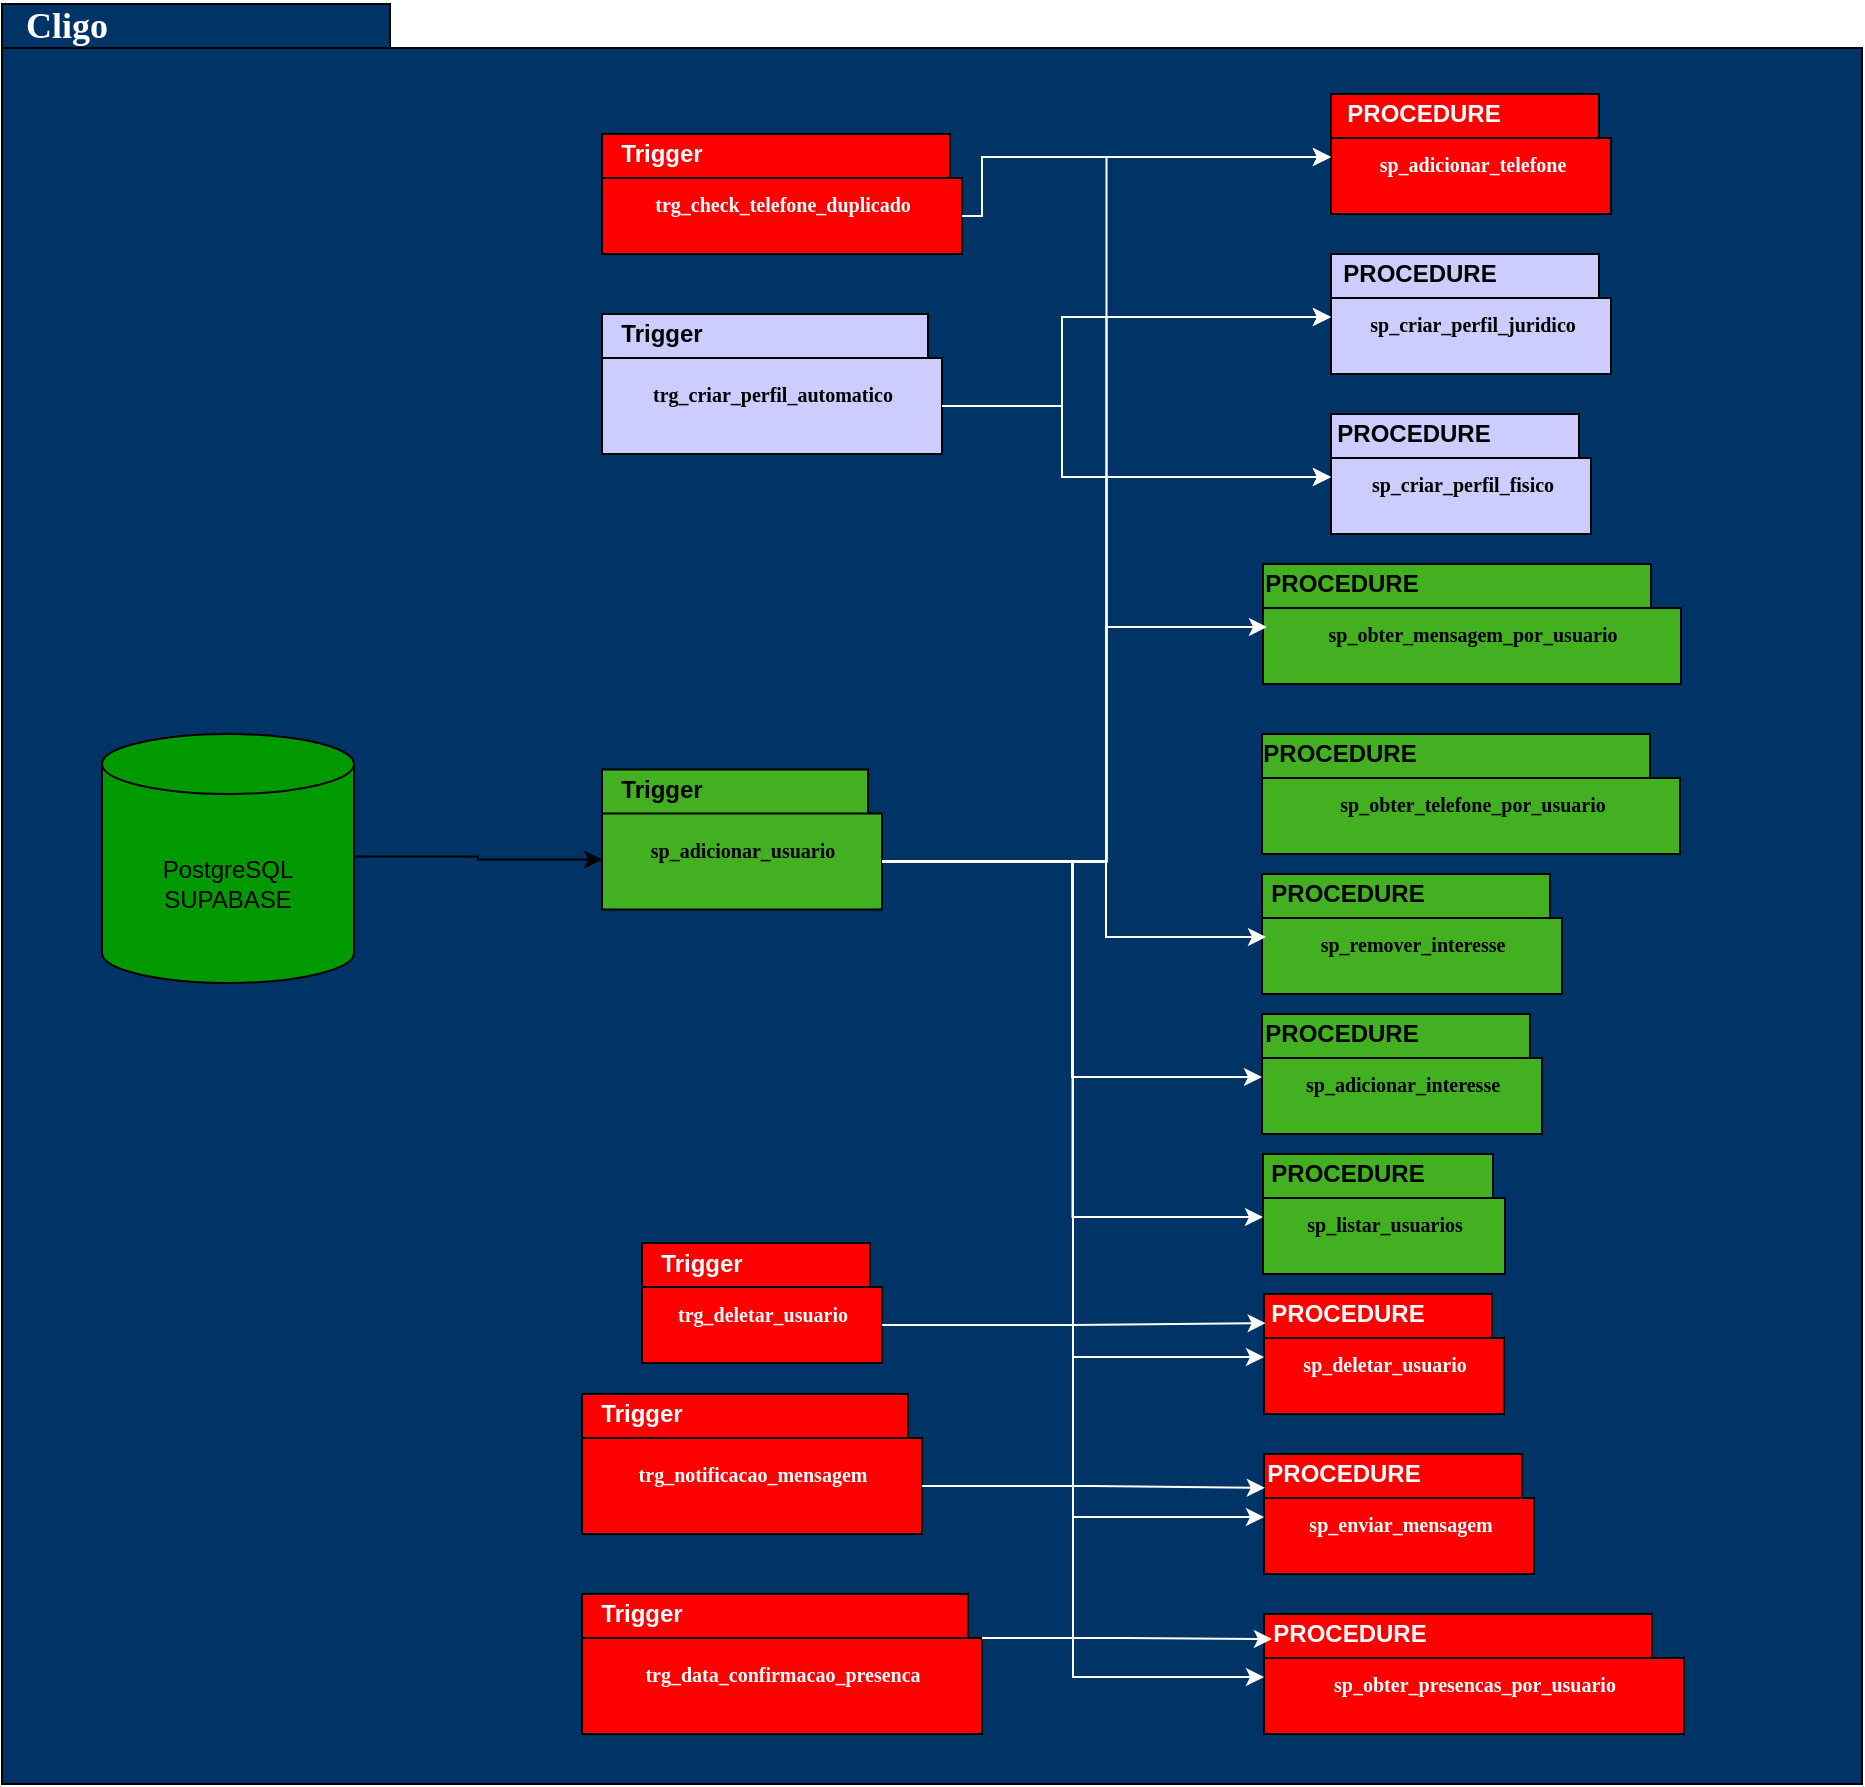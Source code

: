 <mxfile version="24.8.3">
  <diagram name="Page-1" id="b5b7bab2-c9e2-2cf4-8b2a-24fd1a2a6d21">
    <mxGraphModel dx="2938" dy="1085" grid="1" gridSize="10" guides="1" tooltips="1" connect="1" arrows="1" fold="1" page="1" pageScale="1" pageWidth="827" pageHeight="1169" background="none" math="0" shadow="0">
      <root>
        <mxCell id="0" />
        <mxCell id="1" parent="0" />
        <UserObject label="" link="&#xa;&lt;table style=&quot;box-sizing: border-box; border-width: 0px; border-style: solid; border-color: inherit; --tw-border-spacing-x: 0; --tw-border-spacing-y: 0; --tw-translate-x: 0; --tw-translate-y: 0; --tw-rotate: 0; --tw-skew-x: 0; --tw-skew-y: 0; --tw-scale-x: 1; --tw-scale-y: 1; --tw-pan-x: ; --tw-pan-y: ; --tw-pinch-zoom: ; --tw-scroll-snap-strictness: proximity; --tw-gradient-from-position: ; --tw-gradient-via-position: ; --tw-gradient-to-position: ; --tw-ordinal: ; --tw-slashed-zero: ; --tw-numeric-figure: ; --tw-numeric-spacing: ; --tw-numeric-fraction: ; --tw-ring-inset: ; --tw-ring-offset-width: 0px; --tw-ring-offset-color: #fff; --tw-ring-color: rgba(147,197,253,.5); --tw-ring-offset-shadow: 0 0 #0000; --tw-ring-shadow: 0 0 #0000; --tw-shadow: 0 0 #0000; --tw-shadow-colored: 0 0 #0000; --tw-blur: ; --tw-brightness: ; --tw-contrast: ; --tw-grayscale: ; --tw-hue-rotate: ; --tw-invert: ; --tw-saturate: ; --tw-sepia: ; --tw-drop-shadow: ; --tw-backdrop-blur: ; --tw-backdrop-brightness: ; --tw-backdrop-contrast: ; --tw-backdrop-grayscale: ; --tw-backdrop-hue-rotate: ; --tw-backdrop-invert: ; --tw-backdrop-opacity: ; --tw-backdrop-saturate: ; --tw-backdrop-sepia: ; text-indent: 0px; border-collapse: separate; display: table; table-layout: fixed; overflow-x: auto; width: 838px; border-spacing: 0px; color: rgb(23, 23, 23); font-family: Circular, custom-font, &amp;quot;Helvetica Neue&amp;quot;, Helvetica, Arial, sans-serif; font-size: medium; font-style: normal; font-variant-ligatures: normal; font-variant-caps: normal; font-weight: 400; letter-spacing: normal; orphans: 2; text-align: start; text-transform: none; widows: 2; word-spacing: 0px; -webkit-text-stroke-width: 0px; white-space: normal; background-color: rgb(248, 248, 248); text-decoration-thickness: initial; text-decoration-style: initial; text-decoration-color: initial;&quot; class=&quot;table table-fixed overflow-x-auto&quot;&gt;&lt;tbody style=&quot;box-sizing: border-box; border-width: 0px; border-style: solid; border-color: hsl(var(--border-default)/1); --tw-border-spacing-x: 0; --tw-border-spacing-y: 0; --tw-translate-x: 0; --tw-translate-y: 0; --tw-rotate: 0; --tw-skew-x: 0; --tw-skew-y: 0; --tw-scale-x: 1; --tw-scale-y: 1; --tw-pan-x: ; --tw-pan-y: ; --tw-pinch-zoom: ; --tw-scroll-snap-strictness: proximity; --tw-gradient-from-position: ; --tw-gradient-via-position: ; --tw-gradient-to-position: ; --tw-ordinal: ; --tw-slashed-zero: ; --tw-numeric-figure: ; --tw-numeric-spacing: ; --tw-numeric-fraction: ; --tw-ring-inset: ; --tw-ring-offset-width: 0px; --tw-ring-offset-color: #fff; --tw-ring-color: rgba(147,197,253,.5); --tw-ring-offset-shadow: 0 0 #0000; --tw-ring-shadow: 0 0 #0000; --tw-shadow: 0 0 #0000; --tw-shadow-colored: 0 0 #0000; --tw-blur: ; --tw-brightness: ; --tw-contrast: ; --tw-grayscale: ; --tw-hue-rotate: ; --tw-invert: ; --tw-saturate: ; --tw-sepia: ; --tw-drop-shadow: ; --tw-backdrop-blur: ; --tw-backdrop-brightness: ; --tw-backdrop-contrast: ; --tw-backdrop-grayscale: ; --tw-backdrop-hue-rotate: ; --tw-backdrop-invert: ; --tw-backdrop-opacity: ; --tw-backdrop-saturate: ; --tw-backdrop-sepia: ;&quot;&gt;&lt;tr style=&quot;box-sizing: border-box; border-width: 0px; border-style: solid; border-color: hsl(var(--border-default)/1); --tw-border-spacing-x: 0; --tw-border-spacing-y: 0; --tw-translate-x: 0; --tw-translate-y: 0; --tw-rotate: 0; --tw-skew-x: 0; --tw-skew-y: 0; --tw-scale-x: 1; --tw-scale-y: 1; --tw-pan-x: ; --tw-pan-y: ; --tw-pinch-zoom: ; --tw-scroll-snap-strictness: proximity; --tw-gradient-from-position: ; --tw-gradient-via-position: ; --tw-gradient-to-position: ; --tw-ordinal: ; --tw-slashed-zero: ; --tw-numeric-figure: ; --tw-numeric-spacing: ; --tw-numeric-fraction: ; --tw-ring-inset: ; --tw-ring-offset-width: 0px; --tw-ring-offset-color: #fff; --tw-ring-color: rgba(147,197,253,.5); --tw-ring-offset-shadow: 0 0 #0000; --tw-ring-shadow: 0 0 #0000; --tw-shadow: 0 0 #0000; --tw-shadow-colored: 0 0 #0000; --tw-blur: ; --tw-brightness: ; --tw-contrast: ; --tw-grayscale: ; --tw-hue-rotate: ; --tw-invert: ; --tw-saturate: ; --tw-sepia: ; --tw-drop-shadow: ; --tw-backdrop-blur: ; --tw-backdrop-brightness: ; --tw-backdrop-contrast: ; --tw-backdrop-grayscale: ; --tw-backdrop-hue-rotate: ; --tw-backdrop-invert: ; --tw-backdrop-opacity: ; --tw-backdrop-saturate: ; --tw-backdrop-sepia: ; --tw-bg-opacity: 1; background-color: hsl(var(--background-surface-100)/var(--tw-bg-opacity));&quot; data-sentry-source-file=&quot;Table.tsx&quot; data-sentry-component=&quot;Tr&quot; class=&quot;&quot;&gt;&lt;td style=&quot;box-sizing: border-box; border-width: 0px 0px 1px 1px; border-style: solid; border-color: hsl(var(--border-default)/var(--tw-border-opacity)); --tw-border-spacing-x: 0; --tw-border-spacing-y: 0; --tw-translate-x: 0; --tw-translate-y: 0; --tw-rotate: 0; --tw-skew-x: 0; --tw-skew-y: 0; --tw-scale-x: 1; --tw-scale-y: 1; --tw-pan-x: ; --tw-pan-y: ; --tw-pinch-zoom: ; --tw-scroll-snap-strictness: proximity; --tw-gradient-from-position: ; --tw-gradient-via-position: ; --tw-gradient-to-position: ; --tw-ordinal: ; --tw-slashed-zero: ; --tw-numeric-figure: ; --tw-numeric-spacing: ; --tw-numeric-fraction: ; --tw-ring-inset: ; --tw-ring-offset-width: 0px; --tw-ring-offset-color: #fff; --tw-ring-color: rgba(147,197,253,.5); --tw-ring-offset-shadow: 0 0 #0000; --tw-ring-shadow: 0 0 #0000; --tw-shadow: 0 0 #0000; --tw-shadow-colored: 0 0 #0000; --tw-blur: ; --tw-brightness: ; --tw-contrast: ; --tw-grayscale: ; --tw-hue-rotate: ; --tw-invert: ; --tw-saturate: ; --tw-sepia: ; --tw-drop-shadow: ; --tw-backdrop-blur: ; --tw-backdrop-brightness: ; --tw-backdrop-contrast: ; --tw-backdrop-grayscale: ; --tw-backdrop-hue-rotate: ; --tw-backdrop-invert: ; --tw-backdrop-opacity: ; --tw-backdrop-saturate: ; --tw-backdrop-sepia: ; overflow: hidden; white-space: nowrap; text-overflow: ellipsis; --tw-border-opacity: 1; padding: 0.75rem 1rem 0.75rem 1.5rem; font-size: 0.875rem; line-height: 1.25rem; color: var(--colors-gray11);&quot; data-sentry-source-file=&quot;Table.tsx&quot; data-sentry-component=&quot;Td&quot; class=&quot;truncate&quot;&gt;&lt;p style=&quot;box-sizing: border-box; border-width: 0px; border-style: solid; border-color: hsl(var(--border-default)/1); --tw-border-spacing-x: 0; --tw-border-spacing-y: 0; --tw-translate-x: 0; --tw-translate-y: 0; --tw-rotate: 0; --tw-skew-x: 0; --tw-skew-y: 0; --tw-scale-x: 1; --tw-scale-y: 1; --tw-pan-x: ; --tw-pan-y: ; --tw-pinch-zoom: ; --tw-scroll-snap-strictness: proximity; --tw-gradient-from-position: ; --tw-gradient-via-position: ; --tw-gradient-to-position: ; --tw-ordinal: ; --tw-slashed-zero: ; --tw-numeric-figure: ; --tw-numeric-spacing: ; --tw-numeric-fraction: ; --tw-ring-inset: ; --tw-ring-offset-width: 0px; --tw-ring-offset-color: #fff; --tw-ring-color: rgba(147,197,253,.5); --tw-ring-offset-shadow: 0 0 #0000; --tw-ring-shadow: 0 0 #0000; --tw-shadow: 0 0 #0000; --tw-shadow-colored: 0 0 #0000; --tw-blur: ; --tw-brightness: ; --tw-contrast: ; --tw-grayscale: ; --tw-hue-rotate: ; --tw-invert: ; --tw-saturate: ; --tw-sepia: ; --tw-drop-shadow: ; --tw-backdrop-blur: ; --tw-backdrop-brightness: ; --tw-backdrop-contrast: ; --tw-backdrop-grayscale: ; --tw-backdrop-hue-rotate: ; --tw-backdrop-invert: ; --tw-backdrop-opacity: ; --tw-backdrop-saturate: ; --tw-backdrop-sepia: ; margin: 0px;&quot; title=&quot;sp_obter_mensagens_por_usuario&quot;&gt;sp_obter_mensagens_por_usuario&lt;/p&gt;&lt;/td&gt;&lt;td style=&quot;box-sizing: border-box; border-width: 0px 0px 1px; border-style: solid; border-color: hsl(var(--border-default)/var(--tw-border-opacity)); --tw-border-spacing-x: 0; --tw-border-spacing-y: 0; --tw-translate-x: 0; --tw-translate-y: 0; --tw-rotate: 0; --tw-skew-x: 0; --tw-skew-y: 0; --tw-scale-x: 1; --tw-scale-y: 1; --tw-pan-x: ; --tw-pan-y: ; --tw-pinch-zoom: ; --tw-scroll-snap-strictness: proximity; --tw-gradient-from-position: ; --tw-gradient-via-position: ; --tw-gradient-to-position: ; --tw-ordinal: ; --tw-slashed-zero: ; --tw-numeric-figure: ; --tw-numeric-spacing: ; --tw-numeric-fraction: ; --tw-ring-inset: ; --tw-ring-offset-width: 0px; --tw-ring-offset-color: #fff; --tw-ring-color: rgba(147,197,253,.5); --tw-ring-offset-shadow: 0 0 #0000; --tw-ring-shadow: 0 0 #0000; --tw-shadow: 0 0 #0000; --tw-shadow-colored: 0 0 #0000; --tw-blur: ; --tw-brightness: ; --tw-contrast: ; --tw-grayscale: ; --tw-hue-rotate: ; --tw-invert: ; --tw-saturate: ; --tw-sepia: ; --tw-drop-shadow: ; --tw-backdrop-blur: ; --tw-backdrop-brightness: ; --tw-backdrop-contrast: ; --tw-backdrop-grayscale: ; --tw-backdrop-hue-rotate: ; --tw-backdrop-invert: ; --tw-backdrop-opacity: ; --tw-backdrop-saturate: ; --tw-backdrop-sepia: ; display: table-cell; overflow: auto; --tw-border-opacity: 1; padding: 0.75rem 1rem; font-size: 0.875rem; line-height: 1.25rem; color: var(--colors-gray11);&quot; data-sentry-source-file=&quot;Table.tsx&quot; data-sentry-component=&quot;Td&quot; class=&quot;table-cell overflow-auto&quot;&gt;&lt;/td&gt;&lt;/tr&gt;&lt;/tbody&gt;&lt;/table&gt;&lt;br class=&quot;Apple-interchange-newline&quot;&gt;&#xa;&#xa;" id="ovKxOL7qd5Me1iG77r4D-13">
          <mxCell style="shape=folder;fontStyle=1;spacingTop=10;tabWidth=194;tabHeight=22;tabPosition=left;html=1;rounded=0;shadow=0;comic=0;labelBackgroundColor=none;strokeWidth=1;fillColor=#003366;fontFamily=Verdana;fontSize=10;align=center;" vertex="1" parent="1">
            <mxGeometry x="170" y="255" width="930" height="890" as="geometry" />
          </mxCell>
        </UserObject>
        <mxCell id="ovKxOL7qd5Me1iG77r4D-14" value="&lt;font style=&quot;font-size: 18px;&quot; color=&quot;#ffffff&quot;&gt;&lt;b&gt;Cligo&lt;/b&gt;&lt;/font&gt;" style="text;html=1;align=left;verticalAlign=top;spacingTop=-4;fontSize=10;fontFamily=Verdana" vertex="1" parent="1">
          <mxGeometry x="180" y="253" width="50" height="20" as="geometry" />
        </mxCell>
        <mxCell id="ovKxOL7qd5Me1iG77r4D-18" value="&lt;font color=&quot;#ffffff&quot;&gt;trg_check_telefone_duplicado&lt;/font&gt;" style="shape=folder;fontStyle=1;spacingTop=10;tabWidth=194;tabHeight=22;tabPosition=left;html=1;rounded=0;shadow=0;comic=0;labelBackgroundColor=none;strokeWidth=1;fillColor=#FF0000;fontFamily=Verdana;fontSize=10;align=center;" vertex="1" parent="1">
          <mxGeometry x="470" y="320" width="180" height="60" as="geometry" />
        </mxCell>
        <mxCell id="ovKxOL7qd5Me1iG77r4D-19" value="&lt;font color=&quot;#ffffff&quot;&gt;&lt;b&gt;Trigger&lt;/b&gt;&lt;/font&gt;" style="text;html=1;align=center;verticalAlign=middle;whiteSpace=wrap;rounded=0;" vertex="1" parent="1">
          <mxGeometry x="470" y="320" width="60" height="20" as="geometry" />
        </mxCell>
        <mxCell id="ovKxOL7qd5Me1iG77r4D-23" value="trg_criar_perfil_automatico" style="shape=folder;fontStyle=1;spacingTop=10;tabWidth=194;tabHeight=22;tabPosition=left;html=1;rounded=0;shadow=0;comic=0;labelBackgroundColor=none;strokeWidth=1;fillColor=#CCCCFF;fontFamily=Verdana;fontSize=10;align=center;" vertex="1" parent="1">
          <mxGeometry x="470" y="410" width="170" height="70" as="geometry" />
        </mxCell>
        <mxCell id="ovKxOL7qd5Me1iG77r4D-24" value="&lt;b style=&quot;&quot;&gt;Trigger&lt;/b&gt;" style="text;html=1;align=center;verticalAlign=middle;whiteSpace=wrap;rounded=0;" vertex="1" parent="1">
          <mxGeometry x="470" y="410" width="60" height="20" as="geometry" />
        </mxCell>
        <mxCell id="ovKxOL7qd5Me1iG77r4D-26" value="sp_adicionar_usuario" style="shape=folder;fontStyle=1;spacingTop=10;tabWidth=194;tabHeight=22;tabPosition=left;html=1;rounded=0;shadow=0;comic=0;labelBackgroundColor=none;strokeWidth=1;fillColor=#42B020;fontFamily=Verdana;fontSize=10;align=center;" vertex="1" parent="1">
          <mxGeometry x="470" y="637.75" width="140" height="70" as="geometry" />
        </mxCell>
        <mxCell id="ovKxOL7qd5Me1iG77r4D-27" value="&lt;b style=&quot;&quot;&gt;Trigger&lt;/b&gt;" style="text;html=1;align=center;verticalAlign=middle;whiteSpace=wrap;rounded=0;" vertex="1" parent="1">
          <mxGeometry x="470" y="637.75" width="60" height="20" as="geometry" />
        </mxCell>
        <mxCell id="ovKxOL7qd5Me1iG77r4D-28" value="&lt;font color=&quot;#ffffff&quot;&gt;trg_deletar_usuario&lt;/font&gt;" style="shape=folder;fontStyle=1;spacingTop=10;tabWidth=194;tabHeight=22;tabPosition=left;html=1;rounded=0;shadow=0;comic=0;labelBackgroundColor=none;strokeWidth=1;fillColor=#FF0000;fontFamily=Verdana;fontSize=10;align=center;" vertex="1" parent="1">
          <mxGeometry x="490" y="874.5" width="120" height="60" as="geometry" />
        </mxCell>
        <mxCell id="ovKxOL7qd5Me1iG77r4D-29" value="&lt;font color=&quot;#ffffff&quot;&gt;&lt;b&gt;Trigger&lt;/b&gt;&lt;/font&gt;" style="text;html=1;align=center;verticalAlign=middle;whiteSpace=wrap;rounded=0;" vertex="1" parent="1">
          <mxGeometry x="490" y="874.5" width="60" height="20" as="geometry" />
        </mxCell>
        <mxCell id="ovKxOL7qd5Me1iG77r4D-30" value="&lt;font color=&quot;#ffffff&quot;&gt;trg_notificacao_mensagem&lt;/font&gt;" style="shape=folder;fontStyle=1;spacingTop=10;tabWidth=194;tabHeight=22;tabPosition=left;html=1;rounded=0;shadow=0;comic=0;labelBackgroundColor=none;strokeWidth=1;fillColor=#FF0000;fontFamily=Verdana;fontSize=10;align=center;" vertex="1" parent="1">
          <mxGeometry x="460" y="950" width="170" height="70" as="geometry" />
        </mxCell>
        <mxCell id="ovKxOL7qd5Me1iG77r4D-31" value="&lt;font color=&quot;#ffffff&quot;&gt;&lt;b&gt;Trigger&lt;/b&gt;&lt;/font&gt;" style="text;html=1;align=center;verticalAlign=middle;whiteSpace=wrap;rounded=0;" vertex="1" parent="1">
          <mxGeometry x="460" y="950" width="60" height="20" as="geometry" />
        </mxCell>
        <mxCell id="ovKxOL7qd5Me1iG77r4D-33" value="&lt;font color=&quot;#ffffff&quot;&gt;trg_data_confirmacao_presenca&lt;/font&gt;" style="shape=folder;fontStyle=1;spacingTop=10;tabWidth=194;tabHeight=22;tabPosition=left;html=1;rounded=0;shadow=0;comic=0;labelBackgroundColor=none;strokeWidth=1;fillColor=#FF0000;fontFamily=Verdana;fontSize=10;align=center;" vertex="1" parent="1">
          <mxGeometry x="460" y="1050" width="200" height="70" as="geometry" />
        </mxCell>
        <mxCell id="ovKxOL7qd5Me1iG77r4D-34" value="&lt;font color=&quot;#ffffff&quot;&gt;&lt;b&gt;Trigger&lt;/b&gt;&lt;/font&gt;" style="text;html=1;align=center;verticalAlign=middle;whiteSpace=wrap;rounded=0;" vertex="1" parent="1">
          <mxGeometry x="460" y="1050" width="60" height="20" as="geometry" />
        </mxCell>
        <mxCell id="ovKxOL7qd5Me1iG77r4D-35" value="&lt;font color=&quot;#ffffff&quot;&gt;sp_adicionar_telefone&lt;/font&gt;" style="shape=folder;fontStyle=1;spacingTop=10;tabWidth=194;tabHeight=22;tabPosition=left;html=1;rounded=0;shadow=0;comic=0;labelBackgroundColor=none;strokeWidth=1;fillColor=#FF0000;fontFamily=Verdana;fontSize=10;align=center;" vertex="1" parent="1">
          <mxGeometry x="834.5" y="300" width="140" height="60" as="geometry" />
        </mxCell>
        <mxCell id="ovKxOL7qd5Me1iG77r4D-41" value="sp_criar_perfil_fisico" style="shape=folder;fontStyle=1;spacingTop=10;tabWidth=194;tabHeight=22;tabPosition=left;html=1;rounded=0;shadow=0;comic=0;labelBackgroundColor=none;strokeWidth=1;fillColor=#CCCCFF;fontFamily=Verdana;fontSize=10;align=center;" vertex="1" parent="1">
          <mxGeometry x="834.5" y="460" width="130" height="60" as="geometry" />
        </mxCell>
        <mxCell id="ovKxOL7qd5Me1iG77r4D-43" value="sp_criar_perfil_juridico" style="shape=folder;fontStyle=1;spacingTop=10;tabWidth=194;tabHeight=22;tabPosition=left;html=1;rounded=0;shadow=0;comic=0;labelBackgroundColor=none;strokeWidth=1;fillColor=#CCCCFF;fontFamily=Verdana;fontSize=10;align=center;" vertex="1" parent="1">
          <mxGeometry x="834.5" y="380" width="140" height="60" as="geometry" />
        </mxCell>
        <mxCell id="ovKxOL7qd5Me1iG77r4D-45" value="sp_adicionar_interesse" style="shape=folder;fontStyle=1;spacingTop=10;tabWidth=194;tabHeight=22;tabPosition=left;html=1;rounded=0;shadow=0;comic=0;labelBackgroundColor=none;strokeWidth=1;fillColor=#42B020;fontFamily=Verdana;fontSize=10;align=center;" vertex="1" parent="1">
          <mxGeometry x="800" y="760" width="140" height="60" as="geometry" />
        </mxCell>
        <mxCell id="ovKxOL7qd5Me1iG77r4D-46" value="&lt;b style=&quot;&quot;&gt;PROCEDURE&lt;/b&gt;" style="text;html=1;align=center;verticalAlign=middle;whiteSpace=wrap;rounded=0;" vertex="1" parent="1">
          <mxGeometry x="810" y="760" width="60" height="20" as="geometry" />
        </mxCell>
        <mxCell id="ovKxOL7qd5Me1iG77r4D-47" value="&lt;span style=&quot;color: rgb(255, 255, 255);&quot;&gt;sp_deletar_usuario&lt;/span&gt;" style="shape=folder;fontStyle=1;spacingTop=10;tabWidth=194;tabHeight=22;tabPosition=left;html=1;rounded=0;shadow=0;comic=0;labelBackgroundColor=none;strokeWidth=1;fillColor=#FF0000;fontFamily=Verdana;fontSize=10;align=center;" vertex="1" parent="1">
          <mxGeometry x="801" y="900" width="120" height="60" as="geometry" />
        </mxCell>
        <mxCell id="ovKxOL7qd5Me1iG77r4D-49" value="&lt;span style=&quot;color: rgb(255, 255, 255);&quot;&gt;sp_enviar_mensagem&lt;/span&gt;" style="shape=folder;fontStyle=1;spacingTop=10;tabWidth=194;tabHeight=22;tabPosition=left;html=1;rounded=0;shadow=0;comic=0;labelBackgroundColor=none;strokeWidth=1;fillColor=#FF0000;fontFamily=Verdana;fontSize=10;align=center;" vertex="1" parent="1">
          <mxGeometry x="801" y="980" width="135" height="60" as="geometry" />
        </mxCell>
        <mxCell id="ovKxOL7qd5Me1iG77r4D-51" value="sp_listar_usuarios" style="shape=folder;fontStyle=1;spacingTop=10;tabWidth=194;tabHeight=22;tabPosition=left;html=1;rounded=0;shadow=0;comic=0;labelBackgroundColor=none;strokeWidth=1;fillColor=#42B020;fontFamily=Verdana;fontSize=10;align=center;" vertex="1" parent="1">
          <mxGeometry x="800.5" y="830" width="121" height="60" as="geometry" />
        </mxCell>
        <mxCell id="ovKxOL7qd5Me1iG77r4D-53" value="sp_obter_mensagem_por_usuario" style="shape=folder;fontStyle=1;spacingTop=10;tabWidth=194;tabHeight=22;tabPosition=left;html=1;rounded=0;shadow=0;comic=0;labelBackgroundColor=none;strokeWidth=1;fillColor=#42B020;fontFamily=Verdana;fontSize=10;align=center;" vertex="1" parent="1">
          <mxGeometry x="800.5" y="535" width="209" height="60" as="geometry" />
        </mxCell>
        <mxCell id="ovKxOL7qd5Me1iG77r4D-55" value="&lt;span style=&quot;color: rgb(255, 255, 255);&quot;&gt;sp_obter_presencas_por_usuario&lt;/span&gt;" style="shape=folder;fontStyle=1;spacingTop=10;tabWidth=194;tabHeight=22;tabPosition=left;html=1;rounded=0;shadow=0;comic=0;labelBackgroundColor=none;strokeWidth=1;fillColor=#FF0000;fontFamily=Verdana;fontSize=10;align=center;" vertex="1" parent="1">
          <mxGeometry x="801" y="1060" width="210" height="60" as="geometry" />
        </mxCell>
        <mxCell id="ovKxOL7qd5Me1iG77r4D-57" value="&lt;b style=&quot;&quot;&gt;&lt;font color=&quot;#ffffff&quot;&gt;PROCEDURE&lt;/font&gt;&lt;/b&gt;" style="text;html=1;align=center;verticalAlign=middle;whiteSpace=wrap;rounded=0;" vertex="1" parent="1">
          <mxGeometry x="851" y="300" width="60" height="20" as="geometry" />
        </mxCell>
        <mxCell id="ovKxOL7qd5Me1iG77r4D-60" value="&lt;b style=&quot;&quot;&gt;PROCEDURE&lt;/b&gt;" style="text;html=1;align=center;verticalAlign=middle;whiteSpace=wrap;rounded=0;" vertex="1" parent="1">
          <mxGeometry x="845.5" y="460" width="60" height="20" as="geometry" />
        </mxCell>
        <mxCell id="ovKxOL7qd5Me1iG77r4D-61" value="&lt;b style=&quot;&quot;&gt;PROCEDURE&lt;/b&gt;" style="text;html=1;align=center;verticalAlign=middle;whiteSpace=wrap;rounded=0;" vertex="1" parent="1">
          <mxGeometry x="848.5" y="380" width="60" height="20" as="geometry" />
        </mxCell>
        <mxCell id="ovKxOL7qd5Me1iG77r4D-63" value="&lt;font color=&quot;#ffffff&quot;&gt;&lt;b&gt;PROCEDURE&lt;/b&gt;&lt;/font&gt;" style="text;html=1;align=center;verticalAlign=middle;whiteSpace=wrap;rounded=0;" vertex="1" parent="1">
          <mxGeometry x="813" y="900" width="60" height="20" as="geometry" />
        </mxCell>
        <mxCell id="ovKxOL7qd5Me1iG77r4D-64" value="&lt;font color=&quot;#ffffff&quot;&gt;&lt;b&gt;PROCEDURE&lt;/b&gt;&lt;/font&gt;" style="text;html=1;align=center;verticalAlign=middle;whiteSpace=wrap;rounded=0;" vertex="1" parent="1">
          <mxGeometry x="811" y="980" width="60" height="20" as="geometry" />
        </mxCell>
        <mxCell id="ovKxOL7qd5Me1iG77r4D-65" value="&lt;b style=&quot;&quot;&gt;PROCEDURE&lt;/b&gt;" style="text;html=1;align=center;verticalAlign=middle;whiteSpace=wrap;rounded=0;" vertex="1" parent="1">
          <mxGeometry x="812.5" y="830" width="60" height="20" as="geometry" />
        </mxCell>
        <mxCell id="ovKxOL7qd5Me1iG77r4D-66" value="&lt;b style=&quot;&quot;&gt;PROCEDURE&lt;/b&gt;" style="text;html=1;align=center;verticalAlign=middle;whiteSpace=wrap;rounded=0;" vertex="1" parent="1">
          <mxGeometry x="809.5" y="535" width="60" height="20" as="geometry" />
        </mxCell>
        <mxCell id="ovKxOL7qd5Me1iG77r4D-67" value="&lt;font color=&quot;#ffffff&quot;&gt;&lt;b&gt;PROCEDURE&lt;/b&gt;&lt;/font&gt;" style="text;html=1;align=center;verticalAlign=middle;whiteSpace=wrap;rounded=0;" vertex="1" parent="1">
          <mxGeometry x="814" y="1060" width="60" height="20" as="geometry" />
        </mxCell>
        <mxCell id="ovKxOL7qd5Me1iG77r4D-72" value="sp_remover_interesse" style="shape=folder;fontStyle=1;spacingTop=10;tabWidth=194;tabHeight=22;tabPosition=left;html=1;rounded=0;shadow=0;comic=0;labelBackgroundColor=none;strokeWidth=1;fillColor=#42B020;fontFamily=Verdana;fontSize=10;align=center;" vertex="1" parent="1">
          <mxGeometry x="800" y="690" width="150" height="60" as="geometry" />
        </mxCell>
        <mxCell id="ovKxOL7qd5Me1iG77r4D-73" value="&lt;b style=&quot;&quot;&gt;PROCEDURE&lt;/b&gt;" style="text;html=1;align=center;verticalAlign=middle;whiteSpace=wrap;rounded=0;" vertex="1" parent="1">
          <mxGeometry x="813" y="690" width="60" height="20" as="geometry" />
        </mxCell>
        <mxCell id="ovKxOL7qd5Me1iG77r4D-76" value="sp_obter_telefone_por_usuario" style="shape=folder;fontStyle=1;spacingTop=10;tabWidth=194;tabHeight=22;tabPosition=left;html=1;rounded=0;shadow=0;comic=0;labelBackgroundColor=none;strokeWidth=1;fillColor=#42B020;fontFamily=Verdana;fontSize=10;align=center;" vertex="1" parent="1">
          <mxGeometry x="800" y="620" width="209" height="60" as="geometry" />
        </mxCell>
        <mxCell id="ovKxOL7qd5Me1iG77r4D-77" value="&lt;b style=&quot;&quot;&gt;PROCEDURE&lt;/b&gt;" style="text;html=1;align=center;verticalAlign=middle;whiteSpace=wrap;rounded=0;" vertex="1" parent="1">
          <mxGeometry x="809" y="620" width="60" height="20" as="geometry" />
        </mxCell>
        <mxCell id="ovKxOL7qd5Me1iG77r4D-80" style="edgeStyle=orthogonalEdgeStyle;rounded=0;orthogonalLoop=1;jettySize=auto;html=1;exitX=0;exitY=0;exitDx=140;exitDy=46;exitPerimeter=0;entryX=0;entryY=0;entryDx=0;entryDy=31.5;entryPerimeter=0;fillColor=#FFFFFF;strokeColor=#FFFFFF;" edge="1" parent="1">
          <mxGeometry relative="1" as="geometry">
            <mxPoint x="612.0" y="683.75" as="sourcePoint" />
            <mxPoint x="802.0" y="721.5" as="targetPoint" />
            <Array as="points">
              <mxPoint x="722" y="684" />
              <mxPoint x="722" y="721" />
            </Array>
          </mxGeometry>
        </mxCell>
        <mxCell id="ovKxOL7qd5Me1iG77r4D-82" style="edgeStyle=orthogonalEdgeStyle;rounded=0;orthogonalLoop=1;jettySize=auto;html=1;exitX=0;exitY=0;exitDx=140;exitDy=46;exitPerimeter=0;entryX=0;entryY=0;entryDx=0;entryDy=31.5;entryPerimeter=0;strokeColor=#FFFFFF;" edge="1" parent="1" source="ovKxOL7qd5Me1iG77r4D-26" target="ovKxOL7qd5Me1iG77r4D-35">
          <mxGeometry relative="1" as="geometry" />
        </mxCell>
        <mxCell id="ovKxOL7qd5Me1iG77r4D-83" style="edgeStyle=orthogonalEdgeStyle;rounded=0;orthogonalLoop=1;jettySize=auto;html=1;exitX=0;exitY=0;exitDx=140;exitDy=46;exitPerimeter=0;entryX=0;entryY=0;entryDx=0;entryDy=31.5;entryPerimeter=0;strokeColor=#FFFFFF;" edge="1" parent="1" source="ovKxOL7qd5Me1iG77r4D-26" target="ovKxOL7qd5Me1iG77r4D-43">
          <mxGeometry relative="1" as="geometry" />
        </mxCell>
        <mxCell id="ovKxOL7qd5Me1iG77r4D-85" style="edgeStyle=orthogonalEdgeStyle;rounded=0;orthogonalLoop=1;jettySize=auto;html=1;exitX=0;exitY=0;exitDx=140;exitDy=46;exitPerimeter=0;entryX=0;entryY=0;entryDx=0;entryDy=31.5;entryPerimeter=0;strokeColor=#FFFFFF;" edge="1" parent="1" source="ovKxOL7qd5Me1iG77r4D-26" target="ovKxOL7qd5Me1iG77r4D-41">
          <mxGeometry relative="1" as="geometry" />
        </mxCell>
        <mxCell id="ovKxOL7qd5Me1iG77r4D-86" style="edgeStyle=orthogonalEdgeStyle;rounded=0;orthogonalLoop=1;jettySize=auto;html=1;exitX=0;exitY=0;exitDx=140;exitDy=46;exitPerimeter=0;entryX=0;entryY=0;entryDx=0;entryDy=31.5;entryPerimeter=0;fillColor=#FFFFFF;strokeColor=#FFFFFF;" edge="1" parent="1">
          <mxGeometry relative="1" as="geometry">
            <mxPoint x="612" y="683.75" as="sourcePoint" />
            <mxPoint x="802.5" y="566.5" as="targetPoint" />
            <Array as="points">
              <mxPoint x="722" y="684" />
              <mxPoint x="722" y="567" />
            </Array>
          </mxGeometry>
        </mxCell>
        <mxCell id="ovKxOL7qd5Me1iG77r4D-87" style="edgeStyle=orthogonalEdgeStyle;rounded=0;orthogonalLoop=1;jettySize=auto;html=1;exitX=0;exitY=0;exitDx=140;exitDy=46;exitPerimeter=0;entryX=0;entryY=0;entryDx=0;entryDy=31.5;entryPerimeter=0;fillColor=#FFFFFF;strokeColor=#FFFFFF;" edge="1" parent="1" source="ovKxOL7qd5Me1iG77r4D-26" target="ovKxOL7qd5Me1iG77r4D-45">
          <mxGeometry relative="1" as="geometry" />
        </mxCell>
        <mxCell id="ovKxOL7qd5Me1iG77r4D-88" style="edgeStyle=orthogonalEdgeStyle;rounded=0;orthogonalLoop=1;jettySize=auto;html=1;exitX=0;exitY=0;exitDx=140;exitDy=46;exitPerimeter=0;entryX=0;entryY=0;entryDx=0;entryDy=31.5;entryPerimeter=0;fillColor=#FFFFFF;strokeColor=#FFFFFF;" edge="1" parent="1" source="ovKxOL7qd5Me1iG77r4D-26" target="ovKxOL7qd5Me1iG77r4D-51">
          <mxGeometry relative="1" as="geometry" />
        </mxCell>
        <mxCell id="ovKxOL7qd5Me1iG77r4D-89" style="edgeStyle=orthogonalEdgeStyle;rounded=0;orthogonalLoop=1;jettySize=auto;html=1;exitX=0;exitY=0;exitDx=140;exitDy=46;exitPerimeter=0;entryX=0;entryY=0;entryDx=0;entryDy=31.5;entryPerimeter=0;fillColor=#FFFFFF;strokeColor=#FFFFFF;" edge="1" parent="1" source="ovKxOL7qd5Me1iG77r4D-26" target="ovKxOL7qd5Me1iG77r4D-47">
          <mxGeometry relative="1" as="geometry" />
        </mxCell>
        <mxCell id="ovKxOL7qd5Me1iG77r4D-90" style="edgeStyle=orthogonalEdgeStyle;rounded=0;orthogonalLoop=1;jettySize=auto;html=1;exitX=0;exitY=0;exitDx=140;exitDy=46;exitPerimeter=0;entryX=0;entryY=0;entryDx=0;entryDy=31.5;entryPerimeter=0;fillColor=#FFFFFF;strokeColor=#FFFFFF;" edge="1" parent="1" source="ovKxOL7qd5Me1iG77r4D-26" target="ovKxOL7qd5Me1iG77r4D-49">
          <mxGeometry relative="1" as="geometry" />
        </mxCell>
        <mxCell id="ovKxOL7qd5Me1iG77r4D-91" style="edgeStyle=orthogonalEdgeStyle;rounded=0;orthogonalLoop=1;jettySize=auto;html=1;exitX=0;exitY=0;exitDx=140;exitDy=46;exitPerimeter=0;entryX=0;entryY=0;entryDx=0;entryDy=31.5;entryPerimeter=0;fillColor=#FFFFFF;strokeColor=#FFFFFF;" edge="1" parent="1" source="ovKxOL7qd5Me1iG77r4D-26" target="ovKxOL7qd5Me1iG77r4D-55">
          <mxGeometry relative="1" as="geometry" />
        </mxCell>
        <mxCell id="ovKxOL7qd5Me1iG77r4D-92" style="edgeStyle=orthogonalEdgeStyle;rounded=0;orthogonalLoop=1;jettySize=auto;html=1;exitX=0;exitY=0;exitDx=180;exitDy=41;exitPerimeter=0;entryX=0;entryY=0;entryDx=0;entryDy=31.5;entryPerimeter=0;fillColor=#FFFFFF;strokeColor=#FFFFFF;" edge="1" parent="1" source="ovKxOL7qd5Me1iG77r4D-18" target="ovKxOL7qd5Me1iG77r4D-35">
          <mxGeometry relative="1" as="geometry">
            <Array as="points">
              <mxPoint x="660" y="361" />
              <mxPoint x="660" y="331" />
            </Array>
          </mxGeometry>
        </mxCell>
        <mxCell id="ovKxOL7qd5Me1iG77r4D-93" style="edgeStyle=orthogonalEdgeStyle;rounded=0;orthogonalLoop=1;jettySize=auto;html=1;exitX=0;exitY=0;exitDx=170;exitDy=46;exitPerimeter=0;entryX=0;entryY=0;entryDx=0;entryDy=31.5;entryPerimeter=0;strokeColor=#FFFFFF;" edge="1" parent="1" source="ovKxOL7qd5Me1iG77r4D-23" target="ovKxOL7qd5Me1iG77r4D-43">
          <mxGeometry relative="1" as="geometry">
            <Array as="points">
              <mxPoint x="700" y="456" />
              <mxPoint x="700" y="412" />
            </Array>
          </mxGeometry>
        </mxCell>
        <mxCell id="ovKxOL7qd5Me1iG77r4D-94" style="edgeStyle=orthogonalEdgeStyle;rounded=0;orthogonalLoop=1;jettySize=auto;html=1;exitX=0;exitY=0;exitDx=170;exitDy=46;exitPerimeter=0;entryX=0;entryY=0;entryDx=0;entryDy=31.5;entryPerimeter=0;fillColor=#FFFFFF;strokeColor=#FFFFFF;" edge="1" parent="1" source="ovKxOL7qd5Me1iG77r4D-23" target="ovKxOL7qd5Me1iG77r4D-41">
          <mxGeometry relative="1" as="geometry">
            <Array as="points">
              <mxPoint x="700" y="456" />
              <mxPoint x="700" y="492" />
            </Array>
          </mxGeometry>
        </mxCell>
        <mxCell id="ovKxOL7qd5Me1iG77r4D-96" style="edgeStyle=orthogonalEdgeStyle;rounded=0;orthogonalLoop=1;jettySize=auto;html=1;exitX=0;exitY=0;exitDx=120;exitDy=41;exitPerimeter=0;entryX=0.007;entryY=0.243;entryDx=0;entryDy=0;entryPerimeter=0;fillColor=#FFFFFF;strokeColor=#FFFFFF;" edge="1" parent="1" source="ovKxOL7qd5Me1iG77r4D-28" target="ovKxOL7qd5Me1iG77r4D-47">
          <mxGeometry relative="1" as="geometry" />
        </mxCell>
        <mxCell id="ovKxOL7qd5Me1iG77r4D-97" style="edgeStyle=orthogonalEdgeStyle;rounded=0;orthogonalLoop=1;jettySize=auto;html=1;exitX=0;exitY=0;exitDx=170;exitDy=46;exitPerimeter=0;entryX=0.003;entryY=0.282;entryDx=0;entryDy=0;entryPerimeter=0;fillColor=#FFFFFF;strokeColor=#FFFFFF;" edge="1" parent="1" source="ovKxOL7qd5Me1iG77r4D-30" target="ovKxOL7qd5Me1iG77r4D-49">
          <mxGeometry relative="1" as="geometry" />
        </mxCell>
        <mxCell id="ovKxOL7qd5Me1iG77r4D-99" style="edgeStyle=orthogonalEdgeStyle;rounded=0;orthogonalLoop=1;jettySize=auto;html=1;exitX=0;exitY=0;exitDx=200;exitDy=22;exitPerimeter=0;entryX=0.019;entryY=0.209;entryDx=0;entryDy=0;entryPerimeter=0;fillColor=#FFFFFF;strokeColor=#FFFFFF;" edge="1" parent="1" source="ovKxOL7qd5Me1iG77r4D-33" target="ovKxOL7qd5Me1iG77r4D-55">
          <mxGeometry relative="1" as="geometry" />
        </mxCell>
        <mxCell id="ovKxOL7qd5Me1iG77r4D-11" value="PostgreSQL&lt;div&gt;SUPABASE&lt;/div&gt;" style="shape=cylinder3;whiteSpace=wrap;html=1;boundedLbl=1;backgroundOutline=1;size=15;fillColor=#009900;" vertex="1" parent="1">
          <mxGeometry x="220" y="620" width="126" height="124.5" as="geometry" />
        </mxCell>
        <mxCell id="ovKxOL7qd5Me1iG77r4D-101" style="edgeStyle=orthogonalEdgeStyle;rounded=0;orthogonalLoop=1;jettySize=auto;html=1;exitX=1;exitY=0.5;exitDx=0;exitDy=0;exitPerimeter=0;entryX=0;entryY=0;entryDx=0;entryDy=46;entryPerimeter=0;fillColor=#FFFFFF;" edge="1" parent="1">
          <mxGeometry relative="1" as="geometry">
            <mxPoint x="346" y="681.25" as="sourcePoint" />
            <mxPoint x="470" y="682.75" as="targetPoint" />
            <Array as="points">
              <mxPoint x="408" y="681" />
              <mxPoint x="408" y="683" />
            </Array>
          </mxGeometry>
        </mxCell>
      </root>
    </mxGraphModel>
  </diagram>
</mxfile>
